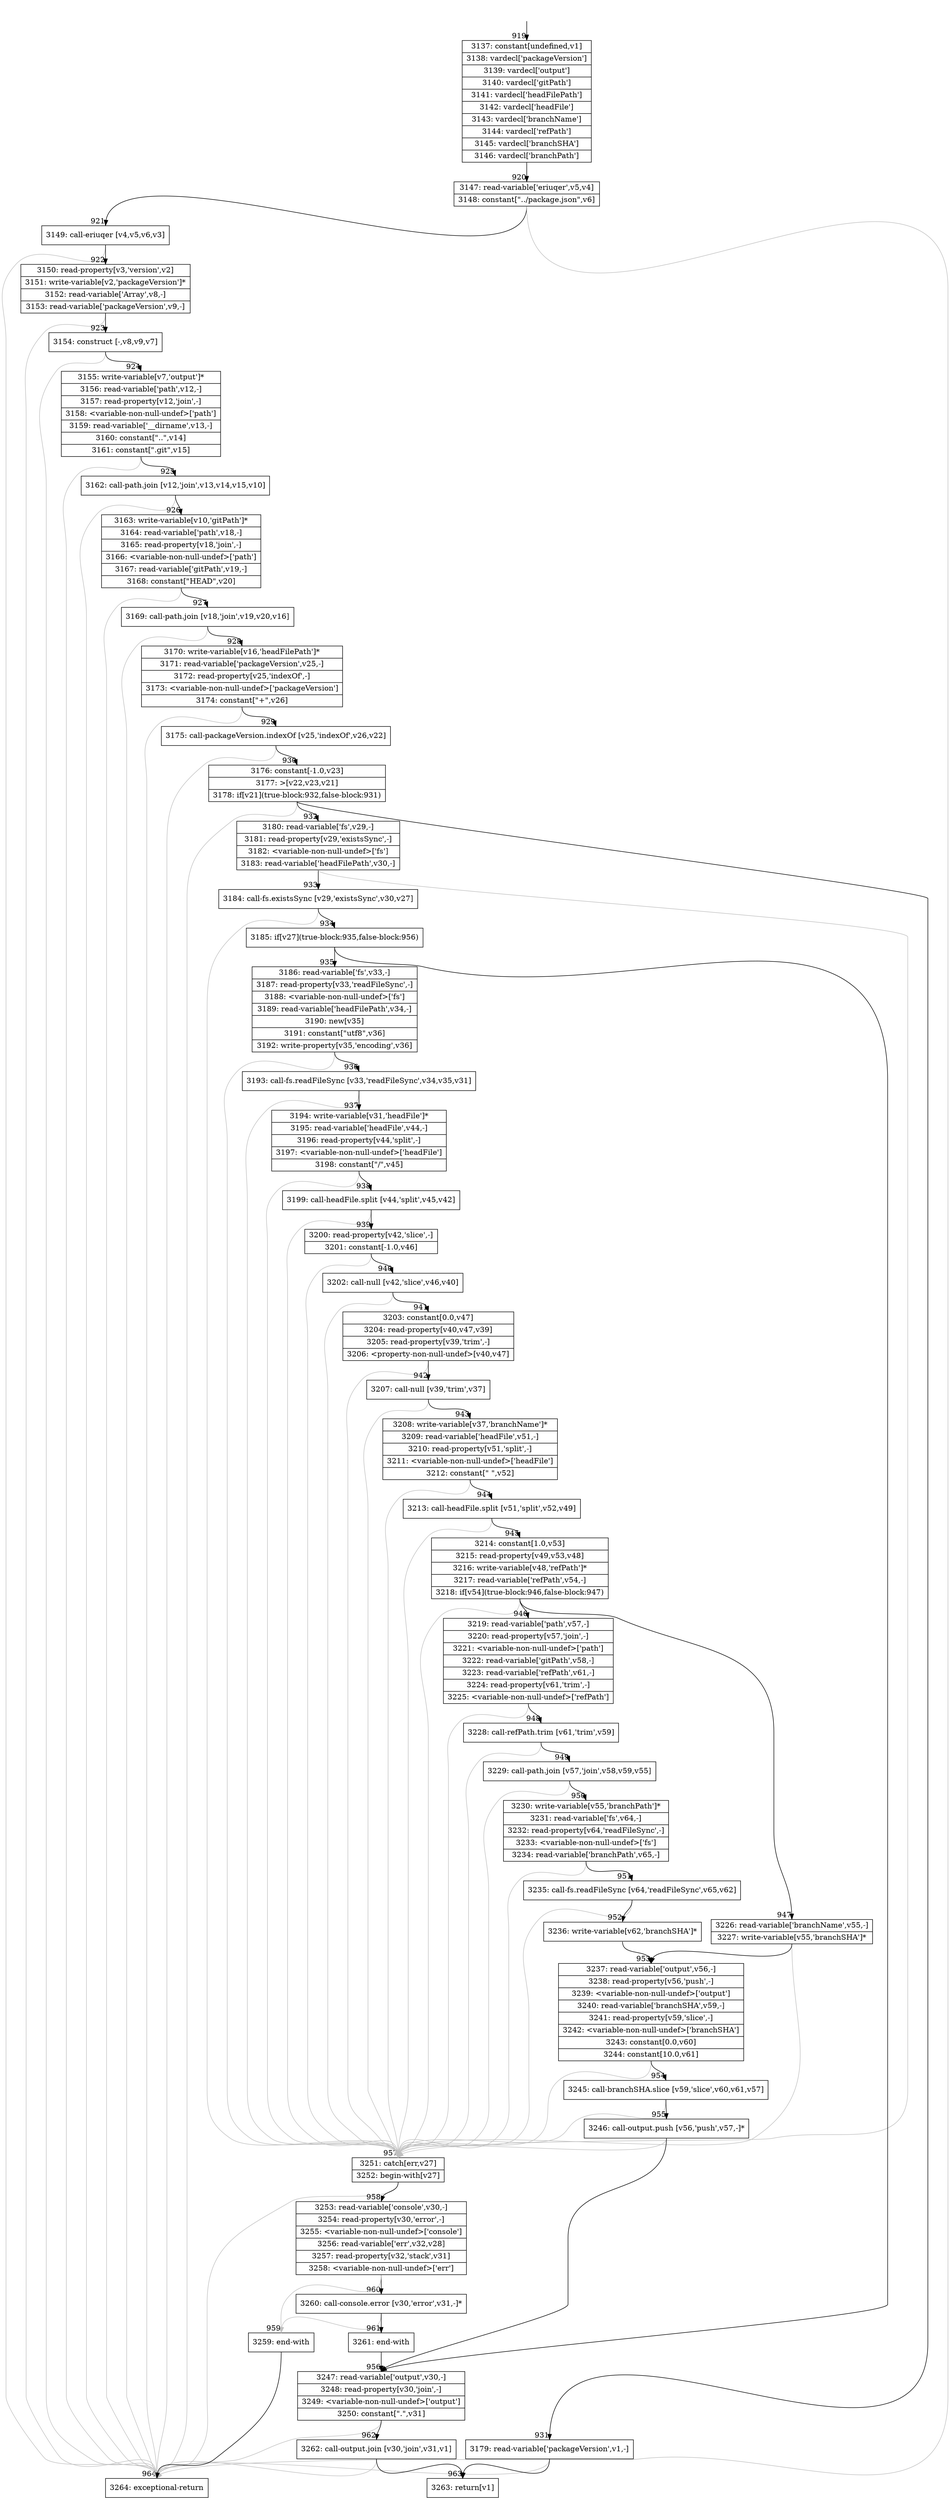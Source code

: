 digraph {
rankdir="TD"
BB_entry69[shape=none,label=""];
BB_entry69 -> BB919 [tailport=s, headport=n, headlabel="    919"]
BB919 [shape=record label="{3137: constant[undefined,v1]|3138: vardecl['packageVersion']|3139: vardecl['output']|3140: vardecl['gitPath']|3141: vardecl['headFilePath']|3142: vardecl['headFile']|3143: vardecl['branchName']|3144: vardecl['refPath']|3145: vardecl['branchSHA']|3146: vardecl['branchPath']}" ] 
BB919 -> BB920 [tailport=s, headport=n, headlabel="      920"]
BB920 [shape=record label="{3147: read-variable['eriuqer',v5,v4]|3148: constant[\"../package.json\",v6]}" ] 
BB920 -> BB921 [tailport=s, headport=n, headlabel="      921"]
BB920 -> BB964 [tailport=s, headport=n, color=gray, headlabel="      964"]
BB921 [shape=record label="{3149: call-eriuqer [v4,v5,v6,v3]}" ] 
BB921 -> BB922 [tailport=s, headport=n, headlabel="      922"]
BB921 -> BB964 [tailport=s, headport=n, color=gray]
BB922 [shape=record label="{3150: read-property[v3,'version',v2]|3151: write-variable[v2,'packageVersion']*|3152: read-variable['Array',v8,-]|3153: read-variable['packageVersion',v9,-]}" ] 
BB922 -> BB923 [tailport=s, headport=n, headlabel="      923"]
BB922 -> BB964 [tailport=s, headport=n, color=gray]
BB923 [shape=record label="{3154: construct [-,v8,v9,v7]}" ] 
BB923 -> BB924 [tailport=s, headport=n, headlabel="      924"]
BB923 -> BB964 [tailport=s, headport=n, color=gray]
BB924 [shape=record label="{3155: write-variable[v7,'output']*|3156: read-variable['path',v12,-]|3157: read-property[v12,'join',-]|3158: \<variable-non-null-undef\>['path']|3159: read-variable['__dirname',v13,-]|3160: constant[\"..\",v14]|3161: constant[\".git\",v15]}" ] 
BB924 -> BB925 [tailport=s, headport=n, headlabel="      925"]
BB924 -> BB964 [tailport=s, headport=n, color=gray]
BB925 [shape=record label="{3162: call-path.join [v12,'join',v13,v14,v15,v10]}" ] 
BB925 -> BB926 [tailport=s, headport=n, headlabel="      926"]
BB925 -> BB964 [tailport=s, headport=n, color=gray]
BB926 [shape=record label="{3163: write-variable[v10,'gitPath']*|3164: read-variable['path',v18,-]|3165: read-property[v18,'join',-]|3166: \<variable-non-null-undef\>['path']|3167: read-variable['gitPath',v19,-]|3168: constant[\"HEAD\",v20]}" ] 
BB926 -> BB927 [tailport=s, headport=n, headlabel="      927"]
BB926 -> BB964 [tailport=s, headport=n, color=gray]
BB927 [shape=record label="{3169: call-path.join [v18,'join',v19,v20,v16]}" ] 
BB927 -> BB928 [tailport=s, headport=n, headlabel="      928"]
BB927 -> BB964 [tailport=s, headport=n, color=gray]
BB928 [shape=record label="{3170: write-variable[v16,'headFilePath']*|3171: read-variable['packageVersion',v25,-]|3172: read-property[v25,'indexOf',-]|3173: \<variable-non-null-undef\>['packageVersion']|3174: constant[\"+\",v26]}" ] 
BB928 -> BB929 [tailport=s, headport=n, headlabel="      929"]
BB928 -> BB964 [tailport=s, headport=n, color=gray]
BB929 [shape=record label="{3175: call-packageVersion.indexOf [v25,'indexOf',v26,v22]}" ] 
BB929 -> BB930 [tailport=s, headport=n, headlabel="      930"]
BB929 -> BB964 [tailport=s, headport=n, color=gray]
BB930 [shape=record label="{3176: constant[-1.0,v23]|3177: \>[v22,v23,v21]|3178: if[v21](true-block:932,false-block:931)}" ] 
BB930 -> BB932 [tailport=s, headport=n, headlabel="      932"]
BB930 -> BB931 [tailport=s, headport=n, headlabel="      931"]
BB930 -> BB964 [tailport=s, headport=n, color=gray]
BB931 [shape=record label="{3179: read-variable['packageVersion',v1,-]}" ] 
BB931 -> BB963 [tailport=s, headport=n, headlabel="      963"]
BB931 -> BB964 [tailport=s, headport=n, color=gray]
BB932 [shape=record label="{3180: read-variable['fs',v29,-]|3181: read-property[v29,'existsSync',-]|3182: \<variable-non-null-undef\>['fs']|3183: read-variable['headFilePath',v30,-]}" ] 
BB932 -> BB933 [tailport=s, headport=n, headlabel="      933"]
BB932 -> BB957 [tailport=s, headport=n, color=gray, headlabel="      957"]
BB933 [shape=record label="{3184: call-fs.existsSync [v29,'existsSync',v30,v27]}" ] 
BB933 -> BB934 [tailport=s, headport=n, headlabel="      934"]
BB933 -> BB957 [tailport=s, headport=n, color=gray]
BB934 [shape=record label="{3185: if[v27](true-block:935,false-block:956)}" ] 
BB934 -> BB935 [tailport=s, headport=n, headlabel="      935"]
BB934 -> BB956 [tailport=s, headport=n, headlabel="      956"]
BB935 [shape=record label="{3186: read-variable['fs',v33,-]|3187: read-property[v33,'readFileSync',-]|3188: \<variable-non-null-undef\>['fs']|3189: read-variable['headFilePath',v34,-]|3190: new[v35]|3191: constant[\"utf8\",v36]|3192: write-property[v35,'encoding',v36]}" ] 
BB935 -> BB936 [tailport=s, headport=n, headlabel="      936"]
BB935 -> BB957 [tailport=s, headport=n, color=gray]
BB936 [shape=record label="{3193: call-fs.readFileSync [v33,'readFileSync',v34,v35,v31]}" ] 
BB936 -> BB937 [tailport=s, headport=n, headlabel="      937"]
BB936 -> BB957 [tailport=s, headport=n, color=gray]
BB937 [shape=record label="{3194: write-variable[v31,'headFile']*|3195: read-variable['headFile',v44,-]|3196: read-property[v44,'split',-]|3197: \<variable-non-null-undef\>['headFile']|3198: constant[\"/\",v45]}" ] 
BB937 -> BB938 [tailport=s, headport=n, headlabel="      938"]
BB937 -> BB957 [tailport=s, headport=n, color=gray]
BB938 [shape=record label="{3199: call-headFile.split [v44,'split',v45,v42]}" ] 
BB938 -> BB939 [tailport=s, headport=n, headlabel="      939"]
BB938 -> BB957 [tailport=s, headport=n, color=gray]
BB939 [shape=record label="{3200: read-property[v42,'slice',-]|3201: constant[-1.0,v46]}" ] 
BB939 -> BB940 [tailport=s, headport=n, headlabel="      940"]
BB939 -> BB957 [tailport=s, headport=n, color=gray]
BB940 [shape=record label="{3202: call-null [v42,'slice',v46,v40]}" ] 
BB940 -> BB941 [tailport=s, headport=n, headlabel="      941"]
BB940 -> BB957 [tailport=s, headport=n, color=gray]
BB941 [shape=record label="{3203: constant[0.0,v47]|3204: read-property[v40,v47,v39]|3205: read-property[v39,'trim',-]|3206: \<property-non-null-undef\>[v40,v47]}" ] 
BB941 -> BB942 [tailport=s, headport=n, headlabel="      942"]
BB941 -> BB957 [tailport=s, headport=n, color=gray]
BB942 [shape=record label="{3207: call-null [v39,'trim',v37]}" ] 
BB942 -> BB943 [tailport=s, headport=n, headlabel="      943"]
BB942 -> BB957 [tailport=s, headport=n, color=gray]
BB943 [shape=record label="{3208: write-variable[v37,'branchName']*|3209: read-variable['headFile',v51,-]|3210: read-property[v51,'split',-]|3211: \<variable-non-null-undef\>['headFile']|3212: constant[\" \",v52]}" ] 
BB943 -> BB944 [tailport=s, headport=n, headlabel="      944"]
BB943 -> BB957 [tailport=s, headport=n, color=gray]
BB944 [shape=record label="{3213: call-headFile.split [v51,'split',v52,v49]}" ] 
BB944 -> BB945 [tailport=s, headport=n, headlabel="      945"]
BB944 -> BB957 [tailport=s, headport=n, color=gray]
BB945 [shape=record label="{3214: constant[1.0,v53]|3215: read-property[v49,v53,v48]|3216: write-variable[v48,'refPath']*|3217: read-variable['refPath',v54,-]|3218: if[v54](true-block:946,false-block:947)}" ] 
BB945 -> BB946 [tailport=s, headport=n, headlabel="      946"]
BB945 -> BB947 [tailport=s, headport=n, headlabel="      947"]
BB945 -> BB957 [tailport=s, headport=n, color=gray]
BB946 [shape=record label="{3219: read-variable['path',v57,-]|3220: read-property[v57,'join',-]|3221: \<variable-non-null-undef\>['path']|3222: read-variable['gitPath',v58,-]|3223: read-variable['refPath',v61,-]|3224: read-property[v61,'trim',-]|3225: \<variable-non-null-undef\>['refPath']}" ] 
BB946 -> BB948 [tailport=s, headport=n, headlabel="      948"]
BB946 -> BB957 [tailport=s, headport=n, color=gray]
BB947 [shape=record label="{3226: read-variable['branchName',v55,-]|3227: write-variable[v55,'branchSHA']*}" ] 
BB947 -> BB953 [tailport=s, headport=n, headlabel="      953"]
BB947 -> BB957 [tailport=s, headport=n, color=gray]
BB948 [shape=record label="{3228: call-refPath.trim [v61,'trim',v59]}" ] 
BB948 -> BB949 [tailport=s, headport=n, headlabel="      949"]
BB948 -> BB957 [tailport=s, headport=n, color=gray]
BB949 [shape=record label="{3229: call-path.join [v57,'join',v58,v59,v55]}" ] 
BB949 -> BB950 [tailport=s, headport=n, headlabel="      950"]
BB949 -> BB957 [tailport=s, headport=n, color=gray]
BB950 [shape=record label="{3230: write-variable[v55,'branchPath']*|3231: read-variable['fs',v64,-]|3232: read-property[v64,'readFileSync',-]|3233: \<variable-non-null-undef\>['fs']|3234: read-variable['branchPath',v65,-]}" ] 
BB950 -> BB951 [tailport=s, headport=n, headlabel="      951"]
BB950 -> BB957 [tailport=s, headport=n, color=gray]
BB951 [shape=record label="{3235: call-fs.readFileSync [v64,'readFileSync',v65,v62]}" ] 
BB951 -> BB952 [tailport=s, headport=n, headlabel="      952"]
BB951 -> BB957 [tailport=s, headport=n, color=gray]
BB952 [shape=record label="{3236: write-variable[v62,'branchSHA']*}" ] 
BB952 -> BB953 [tailport=s, headport=n]
BB953 [shape=record label="{3237: read-variable['output',v56,-]|3238: read-property[v56,'push',-]|3239: \<variable-non-null-undef\>['output']|3240: read-variable['branchSHA',v59,-]|3241: read-property[v59,'slice',-]|3242: \<variable-non-null-undef\>['branchSHA']|3243: constant[0.0,v60]|3244: constant[10.0,v61]}" ] 
BB953 -> BB954 [tailport=s, headport=n, headlabel="      954"]
BB953 -> BB957 [tailport=s, headport=n, color=gray]
BB954 [shape=record label="{3245: call-branchSHA.slice [v59,'slice',v60,v61,v57]}" ] 
BB954 -> BB955 [tailport=s, headport=n, headlabel="      955"]
BB954 -> BB957 [tailport=s, headport=n, color=gray]
BB955 [shape=record label="{3246: call-output.push [v56,'push',v57,-]*}" ] 
BB955 -> BB956 [tailport=s, headport=n]
BB955 -> BB957 [tailport=s, headport=n, color=gray]
BB956 [shape=record label="{3247: read-variable['output',v30,-]|3248: read-property[v30,'join',-]|3249: \<variable-non-null-undef\>['output']|3250: constant[\".\",v31]}" ] 
BB956 -> BB962 [tailport=s, headport=n, headlabel="      962"]
BB956 -> BB964 [tailport=s, headport=n, color=gray]
BB957 [shape=record label="{3251: catch[err,v27]|3252: begin-with[v27]}" ] 
BB957 -> BB958 [tailport=s, headport=n, headlabel="      958"]
BB957 -> BB964 [tailport=s, headport=n, color=gray]
BB958 [shape=record label="{3253: read-variable['console',v30,-]|3254: read-property[v30,'error',-]|3255: \<variable-non-null-undef\>['console']|3256: read-variable['err',v32,v28]|3257: read-property[v32,'stack',v31]|3258: \<variable-non-null-undef\>['err']}" ] 
BB958 -> BB960 [tailport=s, headport=n, headlabel="      960"]
BB958 -> BB959 [tailport=s, headport=n, color=gray, headlabel="      959"]
BB959 [shape=record label="{3259: end-with}" ] 
BB959 -> BB964 [tailport=s, headport=n]
BB960 [shape=record label="{3260: call-console.error [v30,'error',v31,-]*}" ] 
BB960 -> BB961 [tailport=s, headport=n, headlabel="      961"]
BB960 -> BB959 [tailport=s, headport=n, color=gray]
BB961 [shape=record label="{3261: end-with}" ] 
BB961 -> BB956 [tailport=s, headport=n]
BB962 [shape=record label="{3262: call-output.join [v30,'join',v31,v1]}" ] 
BB962 -> BB963 [tailport=s, headport=n]
BB962 -> BB964 [tailport=s, headport=n, color=gray]
BB963 [shape=record label="{3263: return[v1]}" ] 
BB964 [shape=record label="{3264: exceptional-return}" ] 
//#$~ 1071
}
